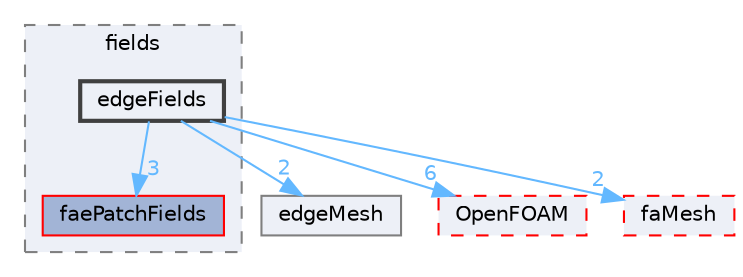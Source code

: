 digraph "src/finiteArea/fields/edgeFields"
{
 // LATEX_PDF_SIZE
  bgcolor="transparent";
  edge [fontname=Helvetica,fontsize=10,labelfontname=Helvetica,labelfontsize=10];
  node [fontname=Helvetica,fontsize=10,shape=box,height=0.2,width=0.4];
  compound=true
  subgraph clusterdir_82c77a639fb8894523e0866635d617d1 {
    graph [ bgcolor="#edf0f7", pencolor="grey50", label="fields", fontname=Helvetica,fontsize=10 style="filled,dashed", URL="dir_82c77a639fb8894523e0866635d617d1.html",tooltip=""]
  dir_df4e6442309378257387a8327f9cd3cb [label="faePatchFields", fillcolor="#a2b4d6", color="red", style="filled", URL="dir_df4e6442309378257387a8327f9cd3cb.html",tooltip=""];
  dir_aab456f5c1cc5dbfc723b55e621977f8 [label="edgeFields", fillcolor="#edf0f7", color="grey25", style="filled,bold", URL="dir_aab456f5c1cc5dbfc723b55e621977f8.html",tooltip=""];
  }
  dir_6ef5889ffbfbbd682d743a67e9ce9e17 [label="edgeMesh", fillcolor="#edf0f7", color="grey50", style="filled", URL="dir_6ef5889ffbfbbd682d743a67e9ce9e17.html",tooltip=""];
  dir_c5473ff19b20e6ec4dfe5c310b3778a8 [label="OpenFOAM", fillcolor="#edf0f7", color="red", style="filled,dashed", URL="dir_c5473ff19b20e6ec4dfe5c310b3778a8.html",tooltip=""];
  dir_f14612db68a06d13a87d37d60dc895d5 [label="faMesh", fillcolor="#edf0f7", color="red", style="filled,dashed", URL="dir_f14612db68a06d13a87d37d60dc895d5.html",tooltip=""];
  dir_aab456f5c1cc5dbfc723b55e621977f8->dir_6ef5889ffbfbbd682d743a67e9ce9e17 [headlabel="2", labeldistance=1.5 headhref="dir_001106_001111.html" href="dir_001106_001111.html" color="steelblue1" fontcolor="steelblue1"];
  dir_aab456f5c1cc5dbfc723b55e621977f8->dir_c5473ff19b20e6ec4dfe5c310b3778a8 [headlabel="6", labeldistance=1.5 headhref="dir_001106_002695.html" href="dir_001106_002695.html" color="steelblue1" fontcolor="steelblue1"];
  dir_aab456f5c1cc5dbfc723b55e621977f8->dir_df4e6442309378257387a8327f9cd3cb [headlabel="3", labeldistance=1.5 headhref="dir_001106_001285.html" href="dir_001106_001285.html" color="steelblue1" fontcolor="steelblue1"];
  dir_aab456f5c1cc5dbfc723b55e621977f8->dir_f14612db68a06d13a87d37d60dc895d5 [headlabel="2", labeldistance=1.5 headhref="dir_001106_001295.html" href="dir_001106_001295.html" color="steelblue1" fontcolor="steelblue1"];
}
